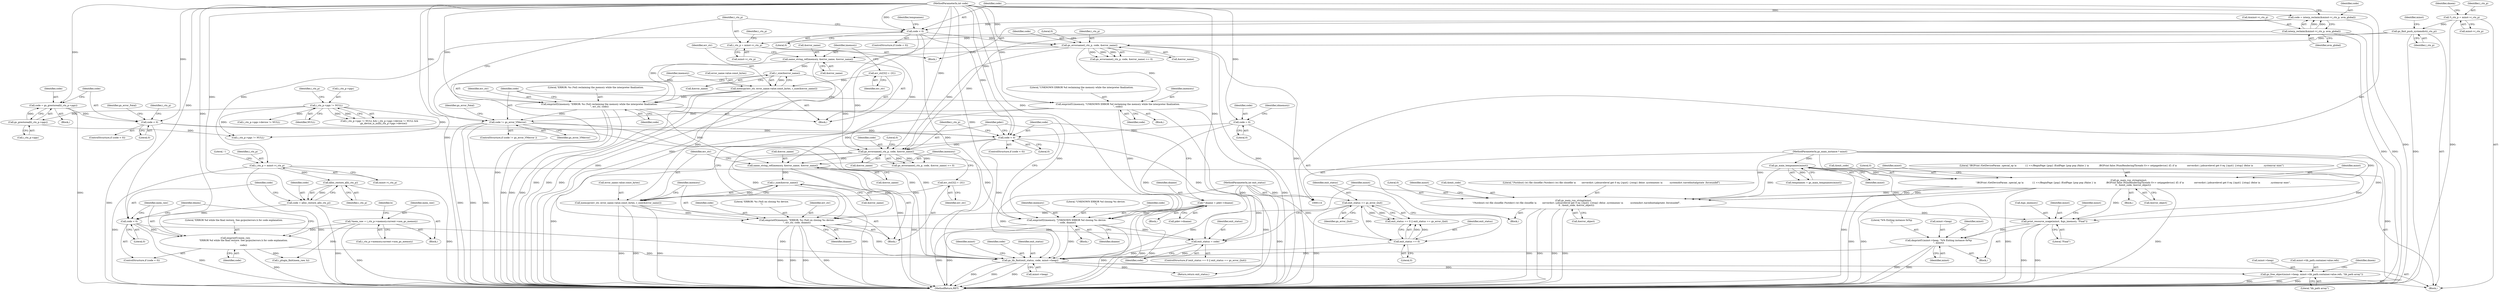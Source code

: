 digraph "0_ghostscript_241d91112771a6104de10b3948c3f350d6690c1d@API" {
"1000545" [label="(Call,gs_free_object(minst->heap, minst->lib_path.container.value.refs, \"lib_path array\"))"];
"1000539" [label="(Call,gs_lib_finit(exit_status, code, minst->heap))"];
"1000360" [label="(Call,exit_status = code)"];
"1000303" [label="(Call,code < 0)"];
"1000268" [label="(Call,code < 0)"];
"1000261" [label="(Call,code = gs_grestoreall(i_ctx_p->pgs))"];
"1000263" [label="(Call,gs_grestoreall(i_ctx_p->pgs))"];
"1000240" [label="(Call,i_ctx_p->pgs != NULL)"];
"1000117" [label="(MethodParameterIn,int code)"];
"1000228" [label="(Call,code != gs_error_VMerror)"];
"1000223" [label="(Call,emprintf1(imemory, \"UNKNOWN ERROR %d reclaiming the memory while the interpreter finalization.\n\", code))"];
"1000190" [label="(Call,gs_errorname(i_ctx_p, code, &error_name))"];
"1000135" [label="(Call,gs_finit_push_systemdict(i_ctx_p))"];
"1000120" [label="(Call,*i_ctx_p = minst->i_ctx_p)"];
"1000179" [label="(Call,code < 0)"];
"1000170" [label="(Call,code = interp_reclaim(&minst->i_ctx_p, avm_global))"];
"1000172" [label="(Call,interp_reclaim(&minst->i_ctx_p, avm_global))"];
"1000216" [label="(Call,emprintf2(imemory, \"ERROR: %s (%d) reclaiming the memory while the interpreter finalization.\n\", err_str, code))"];
"1000200" [label="(Call,name_string_ref(imemory, &error_name, &error_name))"];
"1000206" [label="(Call,memcpy(err_str, error_name.value.const_bytes, r_size(&error_name)))"];
"1000198" [label="(Call,err_str[32] = {0})"];
"1000213" [label="(Call,r_size(&error_name))"];
"1000160" [label="(Call,code = 0)"];
"1000344" [label="(Call,emprintf2(imemory, \"UNKNOWN ERROR %d closing %s device.\n\", code, dname))"];
"1000310" [label="(Call,gs_errorname(i_ctx_p, code, &error_name))"];
"1000233" [label="(Call,i_ctx_p = minst->i_ctx_p)"];
"1000297" [label="(Call,* dname = pdev->dname)"];
"1000336" [label="(Call,emprintf3(imemory, \"ERROR: %s (%d) on closing %s device.\n\", err_str, code, dname))"];
"1000320" [label="(Call,name_string_ref(imemory, &error_name, &error_name))"];
"1000326" [label="(Call,memcpy(err_str, error_name.value.const_bytes, r_size(&error_name)))"];
"1000318" [label="(Call,err_str[32] = {0})"];
"1000333" [label="(Call,r_size(&error_name))"];
"1000116" [label="(MethodParameterIn,int exit_status)"];
"1000357" [label="(Call,exit_status == gs_error_Quit)"];
"1000354" [label="(Call,exit_status == 0)"];
"1000430" [label="(Call,emprintf1(mem_raw,\n                      \"ERROR %d while the final restore. See gs/psi/ierrors.h for code explanation.\n\",\n                      code))"];
"1000403" [label="(Call,*mem_raw = i_ctx_p->memory.current->non_gc_memory)"];
"1000427" [label="(Call,code < 0)"];
"1000422" [label="(Call,code = alloc_restore_all(i_ctx_p))"];
"1000424" [label="(Call,alloc_restore_all(i_ctx_p))"];
"1000375" [label="(Call,i_ctx_p = minst->i_ctx_p)"];
"1000389" [label="(Call,dmprintf1(minst->heap, \"%% Exiting instance 0x%p\n\", minst))"];
"1000384" [label="(Call,print_resource_usage(minst, &gs_imemory, \"Final\"))"];
"1000363" [label="(Call,gs_main_run_string(minst,\n        \"(%stdout) (w) file closefile (%stderr) (w) file closefile \\n        serverdict /.jobsavelevel get 0 eq {/quit} {/stop} ifelse .systemexec \\n          systemdict /savedinitialgstate .forceundef\",\n        0 , &exit_code, &error_object))"];
"1000133" [label="(Call,gs_main_tempnames(minst))"];
"1000115" [label="(MethodParameterIn,gs_main_instance * minst)"];
"1000144" [label="(Call,gs_main_run_string(minst,\n            \"/BGPrint /GetDeviceParam .special_op \\n            {{ <</BeginPage {pop} /EndPage {pop pop //false } \\n              /BGPrint false /NumRenderingThreads 0>> setpagedevice} if} if \\n              serverdict /.jobsavelevel get 0 eq {/quit} {/stop} ifelse \\n              .systemvar exec\",\n            0 , &exit_code, &error_object))"];
"1000561" [label="(Identifier,dmem)"];
"1000249" [label="(Identifier,i_ctx_p)"];
"1000365" [label="(Literal,\"(%stdout) (w) file closefile (%stderr) (w) file closefile \\n        serverdict /.jobsavelevel get 0 eq {/quit} {/stop} ifelse .systemexec \\n          systemdict /savedinitialgstate .forceundef\")"];
"1000189" [label="(Call,gs_errorname(i_ctx_p, code, &error_name) >= 0)"];
"1000326" [label="(Call,memcpy(err_str, error_name.value.const_bytes, r_size(&error_name)))"];
"1000382" [label="(Literal,':')"];
"1000391" [label="(Identifier,minst)"];
"1000117" [label="(MethodParameterIn,int code)"];
"1000401" [label="(Block,)"];
"1000199" [label="(Identifier,err_str)"];
"1000235" [label="(Call,minst->i_ctx_p)"];
"1000340" [label="(Identifier,code)"];
"1000547" [label="(Identifier,minst)"];
"1000298" [label="(Identifier,dname)"];
"1000120" [label="(Call,*i_ctx_p = minst->i_ctx_p)"];
"1000375" [label="(Call,i_ctx_p = minst->i_ctx_p)"];
"1000180" [label="(Identifier,code)"];
"1000127" [label="(Identifier,dmem)"];
"1000207" [label="(Identifier,err_str)"];
"1000362" [label="(Identifier,code)"];
"1000363" [label="(Call,gs_main_run_string(minst,\n        \"(%stdout) (w) file closefile (%stderr) (w) file closefile \\n        serverdict /.jobsavelevel get 0 eq {/quit} {/stop} ifelse .systemexec \\n          systemdict /savedinitialgstate .forceundef\",\n        0 , &exit_code, &error_object))"];
"1000230" [label="(Identifier,gs_error_VMerror)"];
"1000191" [label="(Identifier,i_ctx_p)"];
"1000304" [label="(Identifier,code)"];
"1000376" [label="(Identifier,i_ctx_p)"];
"1000131" [label="(Call,tempnames = gs_main_tempnames(minst))"];
"1000345" [label="(Identifier,imemory)"];
"1000383" [label="(Block,)"];
"1000377" [label="(Call,minst->i_ctx_p)"];
"1000352" [label="(ControlStructure,if (exit_status == 0 || exit_status == gs_error_Quit))"];
"1000161" [label="(Identifier,code)"];
"1000158" [label="(Block,)"];
"1000313" [label="(Call,&error_name)"];
"1000336" [label="(Call,emprintf3(imemory, \"ERROR: %s (%d) on closing %s device.\n\", err_str, code, dname))"];
"1000360" [label="(Call,exit_status = code)"];
"1000218" [label="(Literal,\"ERROR: %s (%d) reclaiming the memory while the interpreter finalization.\n\")"];
"1000403" [label="(Call,*mem_raw = i_ctx_p->memory.current->non_gc_memory)"];
"1000134" [label="(Identifier,minst)"];
"1000122" [label="(Call,minst->i_ctx_p)"];
"1000162" [label="(Literal,0)"];
"1000436" [label="(Identifier,dmem)"];
"1000309" [label="(Call,gs_errorname(i_ctx_p, code, &error_name) >= 0)"];
"1000361" [label="(Identifier,exit_status)"];
"1000433" [label="(Identifier,code)"];
"1000116" [label="(MethodParameterIn,int exit_status)"];
"1000226" [label="(Identifier,code)"];
"1000542" [label="(Call,minst->heap)"];
"1000206" [label="(Call,memcpy(err_str, error_name.value.const_bytes, r_size(&error_name)))"];
"1000437" [label="(Call,i_plugin_finit(mem_raw, h))"];
"1000277" [label="(Identifier,i_ctx_p)"];
"1000204" [label="(Call,&error_name)"];
"1000302" [label="(ControlStructure,if (code < 0))"];
"1000359" [label="(Identifier,gs_error_Quit)"];
"1000179" [label="(Call,code < 0)"];
"1000405" [label="(Call,i_ctx_p->memory.current->non_gc_memory)"];
"1000232" [label="(Identifier,gs_error_Fatal)"];
"1000136" [label="(Identifier,i_ctx_p)"];
"1000297" [label="(Call,* dname = pdev->dname)"];
"1000356" [label="(Literal,0)"];
"1000144" [label="(Call,gs_main_run_string(minst,\n            \"/BGPrint /GetDeviceParam .special_op \\n            {{ <</BeginPage {pop} /EndPage {pop pop //false } \\n              /BGPrint false /NumRenderingThreads 0>> setpagedevice} if} if \\n              serverdict /.jobsavelevel get 0 eq {/quit} {/stop} ifelse \\n              .systemvar exec\",\n            0 , &exit_code, &error_object))"];
"1000275" [label="(Call,i_ctx_p->pgs != NULL)"];
"1000354" [label="(Call,exit_status == 0)"];
"1000311" [label="(Identifier,i_ctx_p)"];
"1000118" [label="(Block,)"];
"1000178" [label="(ControlStructure,if (code < 0))"];
"1000319" [label="(Identifier,err_str)"];
"1000422" [label="(Call,code = alloc_restore_all(i_ctx_p))"];
"1000173" [label="(Call,&minst->i_ctx_p)"];
"1000432" [label="(Literal,\"ERROR %d while the final restore. See gs/psi/ierrors.h for code explanation.\n\")"];
"1000428" [label="(Identifier,code)"];
"1000346" [label="(Literal,\"UNKNOWN ERROR %d closing %s device.\n\")"];
"1000541" [label="(Identifier,code)"];
"1000322" [label="(Call,&error_name)"];
"1000147" [label="(Literal,0)"];
"1000150" [label="(Call,&error_object)"];
"1000389" [label="(Call,dmprintf1(minst->heap, \"%% Exiting instance 0x%p\n\", minst))"];
"1000227" [label="(ControlStructure,if (code != gs_error_VMerror ))"];
"1000216" [label="(Call,emprintf2(imemory, \"ERROR: %s (%d) reclaiming the memory while the interpreter finalization.\n\", err_str, code))"];
"1000200" [label="(Call,name_string_ref(imemory, &error_name, &error_name))"];
"1000366" [label="(Literal,0)"];
"1000546" [label="(Call,minst->heap)"];
"1000246" [label="(Call,i_ctx_p->pgs->device != NULL)"];
"1000224" [label="(Identifier,imemory)"];
"1000222" [label="(Block,)"];
"1000259" [label="(Block,)"];
"1000172" [label="(Call,interp_reclaim(&minst->i_ctx_p, avm_global))"];
"1000344" [label="(Call,emprintf2(imemory, \"UNKNOWN ERROR %d closing %s device.\n\", code, dname))"];
"1000217" [label="(Identifier,imemory)"];
"1000353" [label="(Call,exit_status == 0 || exit_status == gs_error_Quit)"];
"1000201" [label="(Identifier,imemory)"];
"1000234" [label="(Identifier,i_ctx_p)"];
"1000357" [label="(Call,exit_status == gs_error_Quit)"];
"1000393" [label="(Literal,\"%% Exiting instance 0x%p\n\")"];
"1000169" [label="(Block,)"];
"1000160" [label="(Call,code = 0)"];
"1000143" [label="(Block,)"];
"1000430" [label="(Call,emprintf1(mem_raw,\n                      \"ERROR %d while the final restore. See gs/psi/ierrors.h for code explanation.\n\",\n                      code))"];
"1000386" [label="(Call,&gs_imemory)"];
"1000373" [label="(Identifier,minst)"];
"1000140" [label="(Identifier,minst)"];
"1000324" [label="(Call,&error_name)"];
"1000268" [label="(Call,code < 0)"];
"1000385" [label="(Identifier,minst)"];
"1000312" [label="(Identifier,code)"];
"1000355" [label="(Identifier,exit_status)"];
"1000244" [label="(Identifier,NULL)"];
"1000315" [label="(Literal,0)"];
"1000299" [label="(Call,pdev->dname)"];
"1000264" [label="(Call,i_ctx_p->pgs)"];
"1000425" [label="(Identifier,i_ctx_p)"];
"1000115" [label="(MethodParameterIn,gs_main_instance * minst)"];
"1000166" [label="(Identifier,idmemory)"];
"1000270" [label="(Literal,0)"];
"1000564" [label="(MethodReturn,RET)"];
"1000426" [label="(ControlStructure,if (code < 0))"];
"1000240" [label="(Call,i_ctx_p->pgs != NULL)"];
"1000133" [label="(Call,gs_main_tempnames(minst))"];
"1000193" [label="(Call,&error_name)"];
"1000328" [label="(Call,error_name.value.const_bytes)"];
"1000431" [label="(Identifier,mem_raw)"];
"1000190" [label="(Call,gs_errorname(i_ctx_p, code, &error_name))"];
"1000208" [label="(Call,error_name.value.const_bytes)"];
"1000320" [label="(Call,name_string_ref(imemory, &error_name, &error_name))"];
"1000272" [label="(Identifier,gs_error_Fatal)"];
"1000263" [label="(Call,gs_grestoreall(i_ctx_p->pgs))"];
"1000241" [label="(Call,i_ctx_p->pgs)"];
"1000198" [label="(Call,err_str[32] = {0})"];
"1000239" [label="(Call,i_ctx_p->pgs != NULL && i_ctx_p->pgs->device != NULL &&\n            gx_device_is_null(i_ctx_p->pgs->device))"];
"1000192" [label="(Identifier,code)"];
"1000310" [label="(Call,gs_errorname(i_ctx_p, code, &error_name))"];
"1000195" [label="(Literal,0)"];
"1000348" [label="(Identifier,dname)"];
"1000334" [label="(Call,&error_name)"];
"1000364" [label="(Identifier,minst)"];
"1000185" [label="(Identifier,tempnames)"];
"1000214" [label="(Call,&error_name)"];
"1000177" [label="(Identifier,avm_global)"];
"1000233" [label="(Call,i_ctx_p = minst->i_ctx_p)"];
"1000423" [label="(Identifier,code)"];
"1000316" [label="(Block,)"];
"1000155" [label="(Identifier,minst)"];
"1000171" [label="(Identifier,code)"];
"1000202" [label="(Call,&error_name)"];
"1000429" [label="(Literal,0)"];
"1000549" [label="(Call,minst->lib_path.container.value.refs)"];
"1000338" [label="(Literal,\"ERROR: %s (%d) on closing %s device.\n\")"];
"1000146" [label="(Literal,\"/BGPrint /GetDeviceParam .special_op \\n            {{ <</BeginPage {pop} /EndPage {pop pop //false } \\n              /BGPrint false /NumRenderingThreads 0>> setpagedevice} if} if \\n              serverdict /.jobsavelevel get 0 eq {/quit} {/stop} ifelse \\n              .systemvar exec\")"];
"1000305" [label="(Literal,0)"];
"1000327" [label="(Identifier,err_str)"];
"1000343" [label="(Block,)"];
"1000558" [label="(Literal,\"lib_path array\")"];
"1000539" [label="(Call,gs_lib_finit(exit_status, code, minst->heap))"];
"1000220" [label="(Identifier,code)"];
"1000219" [label="(Identifier,err_str)"];
"1000394" [label="(Identifier,minst)"];
"1000267" [label="(ControlStructure,if (code < 0))"];
"1000170" [label="(Call,code = interp_reclaim(&minst->i_ctx_p, avm_global))"];
"1000145" [label="(Identifier,minst)"];
"1000223" [label="(Call,emprintf1(imemory, \"UNKNOWN ERROR %d reclaiming the memory while the interpreter finalization.\n\", code))"];
"1000303" [label="(Call,code < 0)"];
"1000242" [label="(Identifier,i_ctx_p)"];
"1000347" [label="(Identifier,code)"];
"1000545" [label="(Call,gs_free_object(minst->heap, minst->lib_path.container.value.refs, \"lib_path array\"))"];
"1000333" [label="(Call,r_size(&error_name))"];
"1000196" [label="(Block,)"];
"1000225" [label="(Literal,\"UNKNOWN ERROR %d reclaiming the memory while the interpreter finalization.\n\")"];
"1000369" [label="(Call,&error_object)"];
"1000213" [label="(Call,r_size(&error_name))"];
"1000135" [label="(Call,gs_finit_push_systemdict(i_ctx_p))"];
"1000424" [label="(Call,alloc_restore_all(i_ctx_p))"];
"1000427" [label="(Call,code < 0)"];
"1000262" [label="(Identifier,code)"];
"1000398" [label="(Identifier,minst)"];
"1000388" [label="(Literal,\"Final\")"];
"1000318" [label="(Call,err_str[32] = {0})"];
"1000390" [label="(Call,minst->heap)"];
"1000540" [label="(Identifier,exit_status)"];
"1000562" [label="(Return,return exit_status;)"];
"1000269" [label="(Identifier,code)"];
"1000367" [label="(Call,&exit_code)"];
"1000287" [label="(Block,)"];
"1000339" [label="(Identifier,err_str)"];
"1000350" [label="(Identifier,pdev)"];
"1000228" [label="(Call,code != gs_error_VMerror)"];
"1000358" [label="(Identifier,exit_status)"];
"1000337" [label="(Identifier,imemory)"];
"1000414" [label="(Identifier,h)"];
"1000261" [label="(Call,code = gs_grestoreall(i_ctx_p->pgs))"];
"1000181" [label="(Literal,0)"];
"1000341" [label="(Identifier,dname)"];
"1000321" [label="(Identifier,imemory)"];
"1000404" [label="(Identifier,mem_raw)"];
"1000384" [label="(Call,print_resource_usage(minst, &gs_imemory, \"Final\"))"];
"1000148" [label="(Call,&exit_code)"];
"1000229" [label="(Identifier,code)"];
"1000121" [label="(Identifier,i_ctx_p)"];
"1000545" -> "1000118"  [label="AST: "];
"1000545" -> "1000558"  [label="CFG: "];
"1000546" -> "1000545"  [label="AST: "];
"1000549" -> "1000545"  [label="AST: "];
"1000558" -> "1000545"  [label="AST: "];
"1000561" -> "1000545"  [label="CFG: "];
"1000545" -> "1000564"  [label="DDG: "];
"1000545" -> "1000564"  [label="DDG: "];
"1000545" -> "1000564"  [label="DDG: "];
"1000539" -> "1000545"  [label="DDG: "];
"1000539" -> "1000118"  [label="AST: "];
"1000539" -> "1000542"  [label="CFG: "];
"1000540" -> "1000539"  [label="AST: "];
"1000541" -> "1000539"  [label="AST: "];
"1000542" -> "1000539"  [label="AST: "];
"1000547" -> "1000539"  [label="CFG: "];
"1000539" -> "1000564"  [label="DDG: "];
"1000539" -> "1000564"  [label="DDG: "];
"1000539" -> "1000564"  [label="DDG: "];
"1000360" -> "1000539"  [label="DDG: "];
"1000357" -> "1000539"  [label="DDG: "];
"1000354" -> "1000539"  [label="DDG: "];
"1000116" -> "1000539"  [label="DDG: "];
"1000303" -> "1000539"  [label="DDG: "];
"1000268" -> "1000539"  [label="DDG: "];
"1000228" -> "1000539"  [label="DDG: "];
"1000430" -> "1000539"  [label="DDG: "];
"1000336" -> "1000539"  [label="DDG: "];
"1000160" -> "1000539"  [label="DDG: "];
"1000427" -> "1000539"  [label="DDG: "];
"1000344" -> "1000539"  [label="DDG: "];
"1000179" -> "1000539"  [label="DDG: "];
"1000117" -> "1000539"  [label="DDG: "];
"1000389" -> "1000539"  [label="DDG: "];
"1000539" -> "1000562"  [label="DDG: "];
"1000360" -> "1000352"  [label="AST: "];
"1000360" -> "1000362"  [label="CFG: "];
"1000361" -> "1000360"  [label="AST: "];
"1000362" -> "1000360"  [label="AST: "];
"1000364" -> "1000360"  [label="CFG: "];
"1000303" -> "1000360"  [label="DDG: "];
"1000344" -> "1000360"  [label="DDG: "];
"1000336" -> "1000360"  [label="DDG: "];
"1000117" -> "1000360"  [label="DDG: "];
"1000116" -> "1000360"  [label="DDG: "];
"1000303" -> "1000302"  [label="AST: "];
"1000303" -> "1000305"  [label="CFG: "];
"1000304" -> "1000303"  [label="AST: "];
"1000305" -> "1000303"  [label="AST: "];
"1000311" -> "1000303"  [label="CFG: "];
"1000350" -> "1000303"  [label="CFG: "];
"1000303" -> "1000564"  [label="DDG: "];
"1000268" -> "1000303"  [label="DDG: "];
"1000228" -> "1000303"  [label="DDG: "];
"1000179" -> "1000303"  [label="DDG: "];
"1000160" -> "1000303"  [label="DDG: "];
"1000117" -> "1000303"  [label="DDG: "];
"1000303" -> "1000310"  [label="DDG: "];
"1000268" -> "1000267"  [label="AST: "];
"1000268" -> "1000270"  [label="CFG: "];
"1000269" -> "1000268"  [label="AST: "];
"1000270" -> "1000268"  [label="AST: "];
"1000272" -> "1000268"  [label="CFG: "];
"1000277" -> "1000268"  [label="CFG: "];
"1000268" -> "1000564"  [label="DDG: "];
"1000261" -> "1000268"  [label="DDG: "];
"1000117" -> "1000268"  [label="DDG: "];
"1000261" -> "1000259"  [label="AST: "];
"1000261" -> "1000263"  [label="CFG: "];
"1000262" -> "1000261"  [label="AST: "];
"1000263" -> "1000261"  [label="AST: "];
"1000269" -> "1000261"  [label="CFG: "];
"1000261" -> "1000564"  [label="DDG: "];
"1000263" -> "1000261"  [label="DDG: "];
"1000117" -> "1000261"  [label="DDG: "];
"1000263" -> "1000264"  [label="CFG: "];
"1000264" -> "1000263"  [label="AST: "];
"1000240" -> "1000263"  [label="DDG: "];
"1000263" -> "1000275"  [label="DDG: "];
"1000240" -> "1000239"  [label="AST: "];
"1000240" -> "1000244"  [label="CFG: "];
"1000241" -> "1000240"  [label="AST: "];
"1000244" -> "1000240"  [label="AST: "];
"1000249" -> "1000240"  [label="CFG: "];
"1000239" -> "1000240"  [label="CFG: "];
"1000240" -> "1000239"  [label="DDG: "];
"1000240" -> "1000239"  [label="DDG: "];
"1000240" -> "1000246"  [label="DDG: "];
"1000240" -> "1000275"  [label="DDG: "];
"1000240" -> "1000275"  [label="DDG: "];
"1000117" -> "1000114"  [label="AST: "];
"1000117" -> "1000564"  [label="DDG: "];
"1000117" -> "1000160"  [label="DDG: "];
"1000117" -> "1000170"  [label="DDG: "];
"1000117" -> "1000179"  [label="DDG: "];
"1000117" -> "1000190"  [label="DDG: "];
"1000117" -> "1000216"  [label="DDG: "];
"1000117" -> "1000223"  [label="DDG: "];
"1000117" -> "1000228"  [label="DDG: "];
"1000117" -> "1000310"  [label="DDG: "];
"1000117" -> "1000336"  [label="DDG: "];
"1000117" -> "1000344"  [label="DDG: "];
"1000117" -> "1000422"  [label="DDG: "];
"1000117" -> "1000427"  [label="DDG: "];
"1000117" -> "1000430"  [label="DDG: "];
"1000228" -> "1000227"  [label="AST: "];
"1000228" -> "1000230"  [label="CFG: "];
"1000229" -> "1000228"  [label="AST: "];
"1000230" -> "1000228"  [label="AST: "];
"1000232" -> "1000228"  [label="CFG: "];
"1000234" -> "1000228"  [label="CFG: "];
"1000228" -> "1000564"  [label="DDG: "];
"1000228" -> "1000564"  [label="DDG: "];
"1000228" -> "1000564"  [label="DDG: "];
"1000223" -> "1000228"  [label="DDG: "];
"1000216" -> "1000228"  [label="DDG: "];
"1000223" -> "1000222"  [label="AST: "];
"1000223" -> "1000226"  [label="CFG: "];
"1000224" -> "1000223"  [label="AST: "];
"1000225" -> "1000223"  [label="AST: "];
"1000226" -> "1000223"  [label="AST: "];
"1000229" -> "1000223"  [label="CFG: "];
"1000223" -> "1000564"  [label="DDG: "];
"1000223" -> "1000564"  [label="DDG: "];
"1000190" -> "1000223"  [label="DDG: "];
"1000223" -> "1000320"  [label="DDG: "];
"1000223" -> "1000344"  [label="DDG: "];
"1000190" -> "1000189"  [label="AST: "];
"1000190" -> "1000193"  [label="CFG: "];
"1000191" -> "1000190"  [label="AST: "];
"1000192" -> "1000190"  [label="AST: "];
"1000193" -> "1000190"  [label="AST: "];
"1000195" -> "1000190"  [label="CFG: "];
"1000190" -> "1000564"  [label="DDG: "];
"1000190" -> "1000564"  [label="DDG: "];
"1000190" -> "1000189"  [label="DDG: "];
"1000190" -> "1000189"  [label="DDG: "];
"1000190" -> "1000189"  [label="DDG: "];
"1000135" -> "1000190"  [label="DDG: "];
"1000179" -> "1000190"  [label="DDG: "];
"1000190" -> "1000200"  [label="DDG: "];
"1000190" -> "1000216"  [label="DDG: "];
"1000190" -> "1000310"  [label="DDG: "];
"1000135" -> "1000118"  [label="AST: "];
"1000135" -> "1000136"  [label="CFG: "];
"1000136" -> "1000135"  [label="AST: "];
"1000140" -> "1000135"  [label="CFG: "];
"1000135" -> "1000564"  [label="DDG: "];
"1000120" -> "1000135"  [label="DDG: "];
"1000135" -> "1000310"  [label="DDG: "];
"1000120" -> "1000118"  [label="AST: "];
"1000120" -> "1000122"  [label="CFG: "];
"1000121" -> "1000120"  [label="AST: "];
"1000122" -> "1000120"  [label="AST: "];
"1000127" -> "1000120"  [label="CFG: "];
"1000120" -> "1000564"  [label="DDG: "];
"1000179" -> "1000178"  [label="AST: "];
"1000179" -> "1000181"  [label="CFG: "];
"1000180" -> "1000179"  [label="AST: "];
"1000181" -> "1000179"  [label="AST: "];
"1000185" -> "1000179"  [label="CFG: "];
"1000234" -> "1000179"  [label="CFG: "];
"1000179" -> "1000564"  [label="DDG: "];
"1000170" -> "1000179"  [label="DDG: "];
"1000170" -> "1000169"  [label="AST: "];
"1000170" -> "1000172"  [label="CFG: "];
"1000171" -> "1000170"  [label="AST: "];
"1000172" -> "1000170"  [label="AST: "];
"1000180" -> "1000170"  [label="CFG: "];
"1000170" -> "1000564"  [label="DDG: "];
"1000172" -> "1000170"  [label="DDG: "];
"1000172" -> "1000170"  [label="DDG: "];
"1000172" -> "1000177"  [label="CFG: "];
"1000173" -> "1000172"  [label="AST: "];
"1000177" -> "1000172"  [label="AST: "];
"1000172" -> "1000564"  [label="DDG: "];
"1000172" -> "1000564"  [label="DDG: "];
"1000172" -> "1000233"  [label="DDG: "];
"1000172" -> "1000375"  [label="DDG: "];
"1000216" -> "1000196"  [label="AST: "];
"1000216" -> "1000220"  [label="CFG: "];
"1000217" -> "1000216"  [label="AST: "];
"1000218" -> "1000216"  [label="AST: "];
"1000219" -> "1000216"  [label="AST: "];
"1000220" -> "1000216"  [label="AST: "];
"1000229" -> "1000216"  [label="CFG: "];
"1000216" -> "1000564"  [label="DDG: "];
"1000216" -> "1000564"  [label="DDG: "];
"1000216" -> "1000564"  [label="DDG: "];
"1000200" -> "1000216"  [label="DDG: "];
"1000206" -> "1000216"  [label="DDG: "];
"1000216" -> "1000320"  [label="DDG: "];
"1000216" -> "1000344"  [label="DDG: "];
"1000200" -> "1000196"  [label="AST: "];
"1000200" -> "1000204"  [label="CFG: "];
"1000201" -> "1000200"  [label="AST: "];
"1000202" -> "1000200"  [label="AST: "];
"1000204" -> "1000200"  [label="AST: "];
"1000207" -> "1000200"  [label="CFG: "];
"1000200" -> "1000564"  [label="DDG: "];
"1000200" -> "1000213"  [label="DDG: "];
"1000206" -> "1000196"  [label="AST: "];
"1000206" -> "1000213"  [label="CFG: "];
"1000207" -> "1000206"  [label="AST: "];
"1000208" -> "1000206"  [label="AST: "];
"1000213" -> "1000206"  [label="AST: "];
"1000217" -> "1000206"  [label="CFG: "];
"1000206" -> "1000564"  [label="DDG: "];
"1000206" -> "1000564"  [label="DDG: "];
"1000206" -> "1000564"  [label="DDG: "];
"1000198" -> "1000206"  [label="DDG: "];
"1000213" -> "1000206"  [label="DDG: "];
"1000206" -> "1000326"  [label="DDG: "];
"1000198" -> "1000196"  [label="AST: "];
"1000198" -> "1000199"  [label="CFG: "];
"1000199" -> "1000198"  [label="AST: "];
"1000201" -> "1000198"  [label="CFG: "];
"1000213" -> "1000214"  [label="CFG: "];
"1000214" -> "1000213"  [label="AST: "];
"1000213" -> "1000564"  [label="DDG: "];
"1000213" -> "1000310"  [label="DDG: "];
"1000160" -> "1000158"  [label="AST: "];
"1000160" -> "1000162"  [label="CFG: "];
"1000161" -> "1000160"  [label="AST: "];
"1000162" -> "1000160"  [label="AST: "];
"1000166" -> "1000160"  [label="CFG: "];
"1000344" -> "1000343"  [label="AST: "];
"1000344" -> "1000348"  [label="CFG: "];
"1000345" -> "1000344"  [label="AST: "];
"1000346" -> "1000344"  [label="AST: "];
"1000347" -> "1000344"  [label="AST: "];
"1000348" -> "1000344"  [label="AST: "];
"1000350" -> "1000344"  [label="CFG: "];
"1000344" -> "1000564"  [label="DDG: "];
"1000344" -> "1000564"  [label="DDG: "];
"1000344" -> "1000564"  [label="DDG: "];
"1000310" -> "1000344"  [label="DDG: "];
"1000297" -> "1000344"  [label="DDG: "];
"1000310" -> "1000309"  [label="AST: "];
"1000310" -> "1000313"  [label="CFG: "];
"1000311" -> "1000310"  [label="AST: "];
"1000312" -> "1000310"  [label="AST: "];
"1000313" -> "1000310"  [label="AST: "];
"1000315" -> "1000310"  [label="CFG: "];
"1000310" -> "1000564"  [label="DDG: "];
"1000310" -> "1000309"  [label="DDG: "];
"1000310" -> "1000309"  [label="DDG: "];
"1000310" -> "1000309"  [label="DDG: "];
"1000233" -> "1000310"  [label="DDG: "];
"1000310" -> "1000320"  [label="DDG: "];
"1000310" -> "1000336"  [label="DDG: "];
"1000233" -> "1000169"  [label="AST: "];
"1000233" -> "1000235"  [label="CFG: "];
"1000234" -> "1000233"  [label="AST: "];
"1000235" -> "1000233"  [label="AST: "];
"1000242" -> "1000233"  [label="CFG: "];
"1000297" -> "1000287"  [label="AST: "];
"1000297" -> "1000299"  [label="CFG: "];
"1000298" -> "1000297"  [label="AST: "];
"1000299" -> "1000297"  [label="AST: "];
"1000304" -> "1000297"  [label="CFG: "];
"1000297" -> "1000564"  [label="DDG: "];
"1000297" -> "1000564"  [label="DDG: "];
"1000297" -> "1000336"  [label="DDG: "];
"1000336" -> "1000316"  [label="AST: "];
"1000336" -> "1000341"  [label="CFG: "];
"1000337" -> "1000336"  [label="AST: "];
"1000338" -> "1000336"  [label="AST: "];
"1000339" -> "1000336"  [label="AST: "];
"1000340" -> "1000336"  [label="AST: "];
"1000341" -> "1000336"  [label="AST: "];
"1000350" -> "1000336"  [label="CFG: "];
"1000336" -> "1000564"  [label="DDG: "];
"1000336" -> "1000564"  [label="DDG: "];
"1000336" -> "1000564"  [label="DDG: "];
"1000336" -> "1000564"  [label="DDG: "];
"1000320" -> "1000336"  [label="DDG: "];
"1000326" -> "1000336"  [label="DDG: "];
"1000320" -> "1000316"  [label="AST: "];
"1000320" -> "1000324"  [label="CFG: "];
"1000321" -> "1000320"  [label="AST: "];
"1000322" -> "1000320"  [label="AST: "];
"1000324" -> "1000320"  [label="AST: "];
"1000327" -> "1000320"  [label="CFG: "];
"1000320" -> "1000564"  [label="DDG: "];
"1000320" -> "1000333"  [label="DDG: "];
"1000326" -> "1000316"  [label="AST: "];
"1000326" -> "1000333"  [label="CFG: "];
"1000327" -> "1000326"  [label="AST: "];
"1000328" -> "1000326"  [label="AST: "];
"1000333" -> "1000326"  [label="AST: "];
"1000337" -> "1000326"  [label="CFG: "];
"1000326" -> "1000564"  [label="DDG: "];
"1000326" -> "1000564"  [label="DDG: "];
"1000326" -> "1000564"  [label="DDG: "];
"1000318" -> "1000326"  [label="DDG: "];
"1000333" -> "1000326"  [label="DDG: "];
"1000318" -> "1000316"  [label="AST: "];
"1000318" -> "1000319"  [label="CFG: "];
"1000319" -> "1000318"  [label="AST: "];
"1000321" -> "1000318"  [label="CFG: "];
"1000333" -> "1000334"  [label="CFG: "];
"1000334" -> "1000333"  [label="AST: "];
"1000333" -> "1000564"  [label="DDG: "];
"1000116" -> "1000114"  [label="AST: "];
"1000116" -> "1000564"  [label="DDG: "];
"1000116" -> "1000354"  [label="DDG: "];
"1000116" -> "1000357"  [label="DDG: "];
"1000116" -> "1000562"  [label="DDG: "];
"1000357" -> "1000353"  [label="AST: "];
"1000357" -> "1000359"  [label="CFG: "];
"1000358" -> "1000357"  [label="AST: "];
"1000359" -> "1000357"  [label="AST: "];
"1000353" -> "1000357"  [label="CFG: "];
"1000357" -> "1000564"  [label="DDG: "];
"1000357" -> "1000353"  [label="DDG: "];
"1000357" -> "1000353"  [label="DDG: "];
"1000354" -> "1000357"  [label="DDG: "];
"1000354" -> "1000353"  [label="AST: "];
"1000354" -> "1000356"  [label="CFG: "];
"1000355" -> "1000354"  [label="AST: "];
"1000356" -> "1000354"  [label="AST: "];
"1000358" -> "1000354"  [label="CFG: "];
"1000353" -> "1000354"  [label="CFG: "];
"1000354" -> "1000353"  [label="DDG: "];
"1000354" -> "1000353"  [label="DDG: "];
"1000430" -> "1000426"  [label="AST: "];
"1000430" -> "1000433"  [label="CFG: "];
"1000431" -> "1000430"  [label="AST: "];
"1000432" -> "1000430"  [label="AST: "];
"1000433" -> "1000430"  [label="AST: "];
"1000436" -> "1000430"  [label="CFG: "];
"1000430" -> "1000564"  [label="DDG: "];
"1000403" -> "1000430"  [label="DDG: "];
"1000427" -> "1000430"  [label="DDG: "];
"1000430" -> "1000437"  [label="DDG: "];
"1000403" -> "1000401"  [label="AST: "];
"1000403" -> "1000405"  [label="CFG: "];
"1000404" -> "1000403"  [label="AST: "];
"1000405" -> "1000403"  [label="AST: "];
"1000414" -> "1000403"  [label="CFG: "];
"1000403" -> "1000564"  [label="DDG: "];
"1000403" -> "1000437"  [label="DDG: "];
"1000427" -> "1000426"  [label="AST: "];
"1000427" -> "1000429"  [label="CFG: "];
"1000428" -> "1000427"  [label="AST: "];
"1000429" -> "1000427"  [label="AST: "];
"1000431" -> "1000427"  [label="CFG: "];
"1000436" -> "1000427"  [label="CFG: "];
"1000427" -> "1000564"  [label="DDG: "];
"1000422" -> "1000427"  [label="DDG: "];
"1000422" -> "1000401"  [label="AST: "];
"1000422" -> "1000424"  [label="CFG: "];
"1000423" -> "1000422"  [label="AST: "];
"1000424" -> "1000422"  [label="AST: "];
"1000428" -> "1000422"  [label="CFG: "];
"1000422" -> "1000564"  [label="DDG: "];
"1000424" -> "1000422"  [label="DDG: "];
"1000424" -> "1000425"  [label="CFG: "];
"1000425" -> "1000424"  [label="AST: "];
"1000424" -> "1000564"  [label="DDG: "];
"1000375" -> "1000424"  [label="DDG: "];
"1000375" -> "1000118"  [label="AST: "];
"1000375" -> "1000377"  [label="CFG: "];
"1000376" -> "1000375"  [label="AST: "];
"1000377" -> "1000375"  [label="AST: "];
"1000382" -> "1000375"  [label="CFG: "];
"1000375" -> "1000564"  [label="DDG: "];
"1000375" -> "1000564"  [label="DDG: "];
"1000389" -> "1000383"  [label="AST: "];
"1000389" -> "1000394"  [label="CFG: "];
"1000390" -> "1000389"  [label="AST: "];
"1000393" -> "1000389"  [label="AST: "];
"1000394" -> "1000389"  [label="AST: "];
"1000398" -> "1000389"  [label="CFG: "];
"1000389" -> "1000564"  [label="DDG: "];
"1000389" -> "1000564"  [label="DDG: "];
"1000384" -> "1000389"  [label="DDG: "];
"1000115" -> "1000389"  [label="DDG: "];
"1000384" -> "1000383"  [label="AST: "];
"1000384" -> "1000388"  [label="CFG: "];
"1000385" -> "1000384"  [label="AST: "];
"1000386" -> "1000384"  [label="AST: "];
"1000388" -> "1000384"  [label="AST: "];
"1000391" -> "1000384"  [label="CFG: "];
"1000384" -> "1000564"  [label="DDG: "];
"1000384" -> "1000564"  [label="DDG: "];
"1000363" -> "1000384"  [label="DDG: "];
"1000133" -> "1000384"  [label="DDG: "];
"1000144" -> "1000384"  [label="DDG: "];
"1000115" -> "1000384"  [label="DDG: "];
"1000363" -> "1000158"  [label="AST: "];
"1000363" -> "1000369"  [label="CFG: "];
"1000364" -> "1000363"  [label="AST: "];
"1000365" -> "1000363"  [label="AST: "];
"1000366" -> "1000363"  [label="AST: "];
"1000367" -> "1000363"  [label="AST: "];
"1000369" -> "1000363"  [label="AST: "];
"1000373" -> "1000363"  [label="CFG: "];
"1000363" -> "1000564"  [label="DDG: "];
"1000363" -> "1000564"  [label="DDG: "];
"1000363" -> "1000564"  [label="DDG: "];
"1000363" -> "1000564"  [label="DDG: "];
"1000133" -> "1000363"  [label="DDG: "];
"1000144" -> "1000363"  [label="DDG: "];
"1000144" -> "1000363"  [label="DDG: "];
"1000144" -> "1000363"  [label="DDG: "];
"1000115" -> "1000363"  [label="DDG: "];
"1000133" -> "1000131"  [label="AST: "];
"1000133" -> "1000134"  [label="CFG: "];
"1000134" -> "1000133"  [label="AST: "];
"1000131" -> "1000133"  [label="CFG: "];
"1000133" -> "1000564"  [label="DDG: "];
"1000133" -> "1000131"  [label="DDG: "];
"1000115" -> "1000133"  [label="DDG: "];
"1000133" -> "1000144"  [label="DDG: "];
"1000115" -> "1000114"  [label="AST: "];
"1000115" -> "1000564"  [label="DDG: "];
"1000115" -> "1000144"  [label="DDG: "];
"1000144" -> "1000143"  [label="AST: "];
"1000144" -> "1000150"  [label="CFG: "];
"1000145" -> "1000144"  [label="AST: "];
"1000146" -> "1000144"  [label="AST: "];
"1000147" -> "1000144"  [label="AST: "];
"1000148" -> "1000144"  [label="AST: "];
"1000150" -> "1000144"  [label="AST: "];
"1000155" -> "1000144"  [label="CFG: "];
"1000144" -> "1000564"  [label="DDG: "];
"1000144" -> "1000564"  [label="DDG: "];
"1000144" -> "1000564"  [label="DDG: "];
"1000144" -> "1000564"  [label="DDG: "];
}
